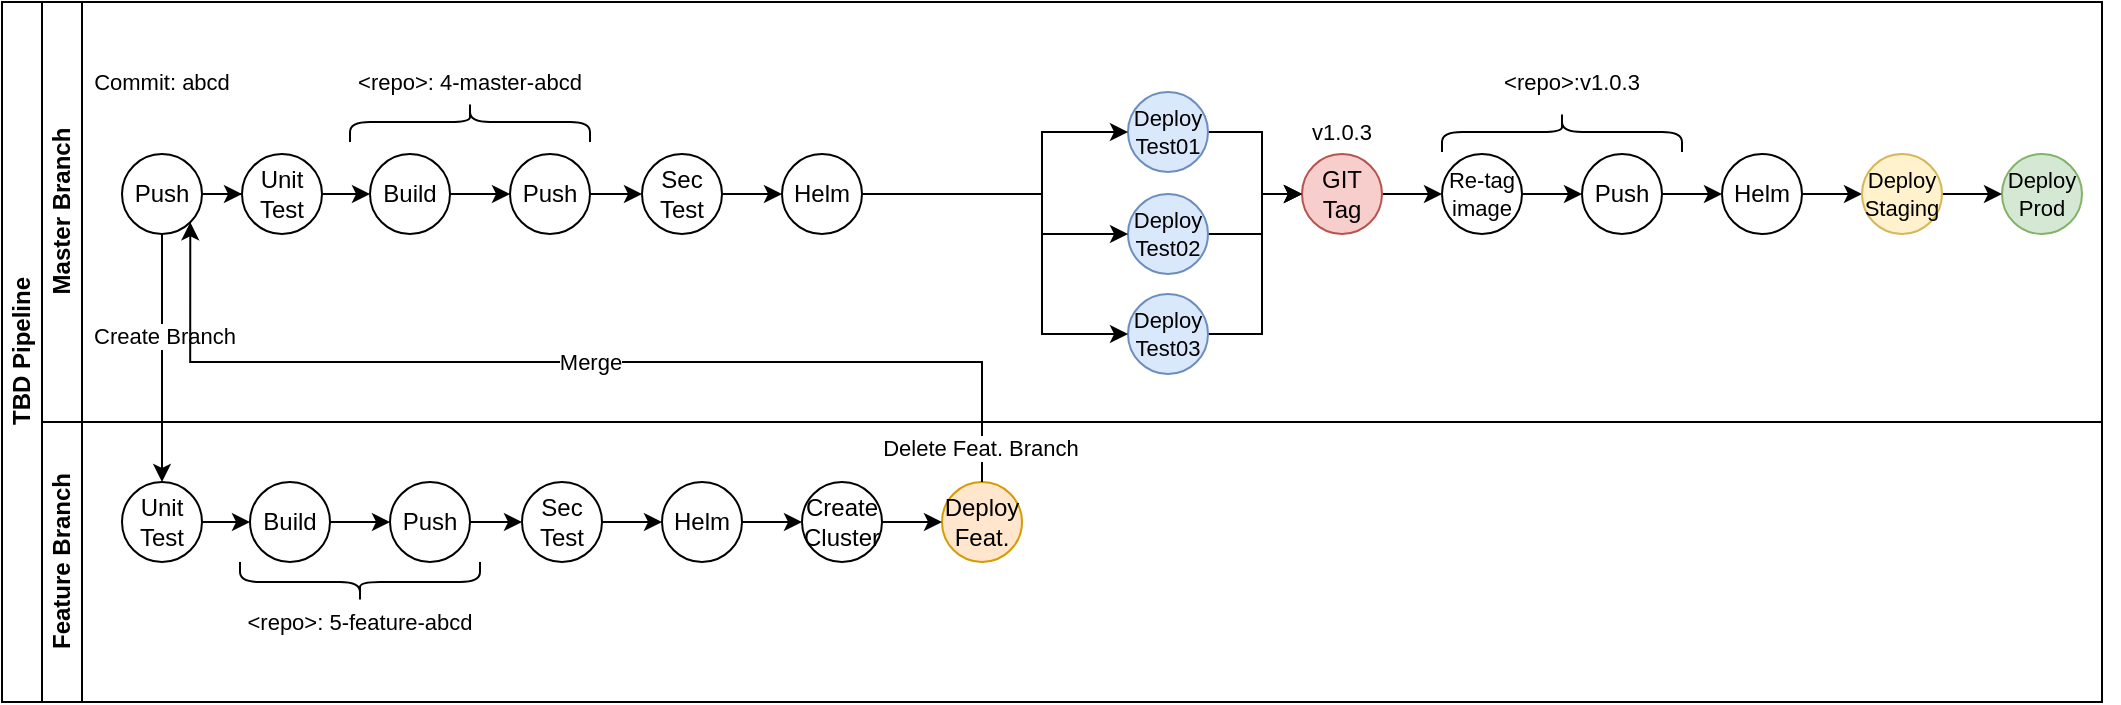<mxfile version="13.6.5" type="github">
  <diagram id="prtHgNgQTEPvFCAcTncT" name="Page-1">
    <mxGraphModel dx="798" dy="413" grid="1" gridSize="10" guides="1" tooltips="1" connect="1" arrows="1" fold="1" page="1" pageScale="1" pageWidth="827" pageHeight="1169" math="0" shadow="0">
      <root>
        <mxCell id="0" />
        <mxCell id="1" parent="0" />
        <mxCell id="dNxyNK7c78bLwvsdeMH5-19" value="TBD Pipeline" style="swimlane;html=1;childLayout=stackLayout;resizeParent=1;resizeParentMax=0;horizontal=0;startSize=20;horizontalStack=0;" parent="1" vertex="1">
          <mxGeometry x="120" y="120" width="1050" height="350" as="geometry" />
        </mxCell>
        <mxCell id="hf0FSqhI1aQTpMX49URd-41" style="edgeStyle=orthogonalEdgeStyle;rounded=0;orthogonalLoop=1;jettySize=auto;html=1;exitX=1;exitY=0;exitDx=0;exitDy=0;entryX=1;entryY=1;entryDx=0;entryDy=0;fontSize=11;" parent="dNxyNK7c78bLwvsdeMH5-19" source="dNxyNK7c78bLwvsdeMH5-22" target="dNxyNK7c78bLwvsdeMH5-21" edge="1">
          <mxGeometry relative="1" as="geometry" />
        </mxCell>
        <mxCell id="dNxyNK7c78bLwvsdeMH5-21" value="Master Branch" style="swimlane;html=1;startSize=20;horizontal=0;" parent="dNxyNK7c78bLwvsdeMH5-19" vertex="1">
          <mxGeometry x="20" width="1030" height="210" as="geometry" />
        </mxCell>
        <mxCell id="SqdYLDPxRIfFXTwO8DZ_-16" style="edgeStyle=orthogonalEdgeStyle;rounded=0;orthogonalLoop=1;jettySize=auto;html=1;exitX=1;exitY=0.5;exitDx=0;exitDy=0;entryX=0;entryY=0.5;entryDx=0;entryDy=0;fontSize=11;" parent="dNxyNK7c78bLwvsdeMH5-21" source="hf0FSqhI1aQTpMX49URd-14" target="SqdYLDPxRIfFXTwO8DZ_-7" edge="1">
          <mxGeometry relative="1" as="geometry">
            <Array as="points">
              <mxPoint x="610" y="65" />
              <mxPoint x="610" y="96" />
            </Array>
          </mxGeometry>
        </mxCell>
        <mxCell id="SqdYLDPxRIfFXTwO8DZ_-20" value="&amp;lt;repo&amp;gt;: 4-master-abcd" style="text;html=1;strokeColor=none;fillColor=none;align=center;verticalAlign=middle;whiteSpace=wrap;rounded=0;fontSize=11;" parent="dNxyNK7c78bLwvsdeMH5-21" vertex="1">
          <mxGeometry x="149" y="30" width="130" height="20" as="geometry" />
        </mxCell>
        <mxCell id="SqdYLDPxRIfFXTwO8DZ_-19" value="Commit: abcd" style="text;html=1;strokeColor=none;fillColor=none;align=center;verticalAlign=middle;whiteSpace=wrap;rounded=0;fontSize=11;" parent="dNxyNK7c78bLwvsdeMH5-21" vertex="1">
          <mxGeometry x="15" y="30" width="90" height="20" as="geometry" />
        </mxCell>
        <mxCell id="SqdYLDPxRIfFXTwO8DZ_-27" value="&amp;lt;repo&amp;gt;:v1.0.3" style="text;html=1;strokeColor=none;fillColor=none;align=center;verticalAlign=middle;whiteSpace=wrap;rounded=0;fontSize=11;" parent="dNxyNK7c78bLwvsdeMH5-21" vertex="1">
          <mxGeometry x="700" y="30" width="130" height="20" as="geometry" />
        </mxCell>
        <mxCell id="hf0FSqhI1aQTpMX49URd-14" value="Deploy Test01" style="ellipse;whiteSpace=wrap;html=1;fontSize=11;fillColor=#dae8fc;strokeColor=#6c8ebf;" parent="dNxyNK7c78bLwvsdeMH5-21" vertex="1">
          <mxGeometry x="543" y="45" width="40" height="40" as="geometry" />
        </mxCell>
        <mxCell id="SqdYLDPxRIfFXTwO8DZ_-12" style="edgeStyle=orthogonalEdgeStyle;rounded=0;orthogonalLoop=1;jettySize=auto;html=1;exitX=1;exitY=0.5;exitDx=0;exitDy=0;entryX=0;entryY=0.5;entryDx=0;entryDy=0;fontSize=11;" parent="dNxyNK7c78bLwvsdeMH5-21" source="SqdYLDPxRIfFXTwO8DZ_-8" target="SqdYLDPxRIfFXTwO8DZ_-9" edge="1">
          <mxGeometry relative="1" as="geometry" />
        </mxCell>
        <mxCell id="SqdYLDPxRIfFXTwO8DZ_-21" value="" style="shape=curlyBracket;whiteSpace=wrap;html=1;rounded=1;fillColor=#66B2FF;fontSize=11;rotation=90;" parent="dNxyNK7c78bLwvsdeMH5-21" vertex="1">
          <mxGeometry x="204" width="20" height="120" as="geometry" />
        </mxCell>
        <mxCell id="SqdYLDPxRIfFXTwO8DZ_-25" value="v1.0.3" style="text;html=1;strokeColor=none;fillColor=none;align=center;verticalAlign=middle;whiteSpace=wrap;rounded=0;fontSize=11;" parent="dNxyNK7c78bLwvsdeMH5-21" vertex="1">
          <mxGeometry x="605" y="55" width="90" height="20" as="geometry" />
        </mxCell>
        <mxCell id="SqdYLDPxRIfFXTwO8DZ_-26" value="" style="shape=curlyBracket;whiteSpace=wrap;html=1;rounded=1;fillColor=#66B2FF;fontSize=11;rotation=90;" parent="dNxyNK7c78bLwvsdeMH5-21" vertex="1">
          <mxGeometry x="750" y="5" width="20" height="120" as="geometry" />
        </mxCell>
        <mxCell id="hf0FSqhI1aQTpMX49URd-24" value="Deploy Prod" style="ellipse;whiteSpace=wrap;html=1;fontSize=11;fillColor=#d5e8d4;strokeColor=#82b366;" parent="dNxyNK7c78bLwvsdeMH5-21" vertex="1">
          <mxGeometry x="980" y="76" width="40" height="40" as="geometry" />
        </mxCell>
        <mxCell id="SqdYLDPxRIfFXTwO8DZ_-13" style="edgeStyle=orthogonalEdgeStyle;rounded=0;orthogonalLoop=1;jettySize=auto;html=1;exitX=1;exitY=0.5;exitDx=0;exitDy=0;entryX=0;entryY=0.5;entryDx=0;entryDy=0;fontSize=11;" parent="dNxyNK7c78bLwvsdeMH5-21" source="SqdYLDPxRIfFXTwO8DZ_-9" target="SqdYLDPxRIfFXTwO8DZ_-10" edge="1">
          <mxGeometry relative="1" as="geometry" />
        </mxCell>
        <mxCell id="SqdYLDPxRIfFXTwO8DZ_-9" value="Push" style="ellipse;whiteSpace=wrap;html=1;" parent="dNxyNK7c78bLwvsdeMH5-21" vertex="1">
          <mxGeometry x="770" y="76" width="40" height="40" as="geometry" />
        </mxCell>
        <mxCell id="SqdYLDPxRIfFXTwO8DZ_-14" style="edgeStyle=orthogonalEdgeStyle;rounded=0;orthogonalLoop=1;jettySize=auto;html=1;exitX=1;exitY=0.5;exitDx=0;exitDy=0;entryX=0;entryY=0.5;entryDx=0;entryDy=0;fontSize=11;" parent="dNxyNK7c78bLwvsdeMH5-21" source="SqdYLDPxRIfFXTwO8DZ_-10" target="hf0FSqhI1aQTpMX49URd-12" edge="1">
          <mxGeometry relative="1" as="geometry" />
        </mxCell>
        <mxCell id="SqdYLDPxRIfFXTwO8DZ_-10" value="Helm" style="ellipse;whiteSpace=wrap;html=1;" parent="dNxyNK7c78bLwvsdeMH5-21" vertex="1">
          <mxGeometry x="840" y="76" width="40" height="40" as="geometry" />
        </mxCell>
        <mxCell id="SqdYLDPxRIfFXTwO8DZ_-15" style="edgeStyle=orthogonalEdgeStyle;rounded=0;orthogonalLoop=1;jettySize=auto;html=1;exitX=1;exitY=0.5;exitDx=0;exitDy=0;entryX=0;entryY=0.5;entryDx=0;entryDy=0;fontSize=11;" parent="dNxyNK7c78bLwvsdeMH5-21" source="hf0FSqhI1aQTpMX49URd-12" target="hf0FSqhI1aQTpMX49URd-24" edge="1">
          <mxGeometry relative="1" as="geometry" />
        </mxCell>
        <mxCell id="hf0FSqhI1aQTpMX49URd-12" value="Deploy Staging" style="ellipse;whiteSpace=wrap;html=1;fontSize=11;fillColor=#fff2cc;strokeColor=#d6b656;" parent="dNxyNK7c78bLwvsdeMH5-21" vertex="1">
          <mxGeometry x="910" y="76" width="40" height="40" as="geometry" />
        </mxCell>
        <mxCell id="SqdYLDPxRIfFXTwO8DZ_-11" style="edgeStyle=orthogonalEdgeStyle;rounded=0;orthogonalLoop=1;jettySize=auto;html=1;exitX=1;exitY=0.5;exitDx=0;exitDy=0;entryX=0;entryY=0.5;entryDx=0;entryDy=0;fontSize=11;" parent="dNxyNK7c78bLwvsdeMH5-21" source="SqdYLDPxRIfFXTwO8DZ_-7" target="SqdYLDPxRIfFXTwO8DZ_-8" edge="1">
          <mxGeometry relative="1" as="geometry" />
        </mxCell>
        <mxCell id="SqdYLDPxRIfFXTwO8DZ_-7" value="GIT&lt;br&gt;Tag" style="ellipse;whiteSpace=wrap;html=1;fillColor=#f8cecc;strokeColor=#b85450;" parent="dNxyNK7c78bLwvsdeMH5-21" vertex="1">
          <mxGeometry x="630" y="76" width="40" height="40" as="geometry" />
        </mxCell>
        <mxCell id="SqdYLDPxRIfFXTwO8DZ_-8" value="Re-tag&lt;br style=&quot;font-size: 11px;&quot;&gt;image" style="ellipse;whiteSpace=wrap;html=1;fontSize=11;" parent="dNxyNK7c78bLwvsdeMH5-21" vertex="1">
          <mxGeometry x="700" y="76" width="40" height="40" as="geometry" />
        </mxCell>
        <mxCell id="SqdYLDPxRIfFXTwO8DZ_-18" style="edgeStyle=orthogonalEdgeStyle;rounded=0;orthogonalLoop=1;jettySize=auto;html=1;exitX=1;exitY=0.5;exitDx=0;exitDy=0;fontSize=11;" parent="dNxyNK7c78bLwvsdeMH5-21" source="hf0FSqhI1aQTpMX49URd-18" target="SqdYLDPxRIfFXTwO8DZ_-7" edge="1">
          <mxGeometry relative="1" as="geometry">
            <Array as="points">
              <mxPoint x="610" y="166" />
              <mxPoint x="610" y="96" />
            </Array>
          </mxGeometry>
        </mxCell>
        <mxCell id="hf0FSqhI1aQTpMX49URd-18" value="Deploy Test03" style="ellipse;whiteSpace=wrap;html=1;fontSize=11;fillColor=#dae8fc;strokeColor=#6c8ebf;" parent="dNxyNK7c78bLwvsdeMH5-21" vertex="1">
          <mxGeometry x="543" y="146" width="40" height="40" as="geometry" />
        </mxCell>
        <mxCell id="SqdYLDPxRIfFXTwO8DZ_-17" style="edgeStyle=orthogonalEdgeStyle;rounded=0;orthogonalLoop=1;jettySize=auto;html=1;exitX=1;exitY=0.5;exitDx=0;exitDy=0;fontSize=11;" parent="dNxyNK7c78bLwvsdeMH5-21" source="hf0FSqhI1aQTpMX49URd-16" target="SqdYLDPxRIfFXTwO8DZ_-7" edge="1">
          <mxGeometry relative="1" as="geometry">
            <Array as="points">
              <mxPoint x="610" y="116" />
              <mxPoint x="610" y="96" />
            </Array>
          </mxGeometry>
        </mxCell>
        <mxCell id="hf0FSqhI1aQTpMX49URd-16" value="Deploy Test02" style="ellipse;whiteSpace=wrap;html=1;fontSize=11;fillColor=#dae8fc;strokeColor=#6c8ebf;" parent="dNxyNK7c78bLwvsdeMH5-21" vertex="1">
          <mxGeometry x="543" y="96" width="40" height="40" as="geometry" />
        </mxCell>
        <mxCell id="hf0FSqhI1aQTpMX49URd-6" value="Push" style="ellipse;whiteSpace=wrap;html=1;" parent="dNxyNK7c78bLwvsdeMH5-21" vertex="1">
          <mxGeometry x="234" y="76" width="40" height="40" as="geometry" />
        </mxCell>
        <mxCell id="dNxyNK7c78bLwvsdeMH5-23" value="Push" style="ellipse;whiteSpace=wrap;html=1;" parent="dNxyNK7c78bLwvsdeMH5-21" vertex="1">
          <mxGeometry x="40" y="76" width="40" height="40" as="geometry" />
        </mxCell>
        <mxCell id="hf0FSqhI1aQTpMX49URd-11" value="" style="edgeStyle=orthogonalEdgeStyle;rounded=0;orthogonalLoop=1;jettySize=auto;html=1;" parent="dNxyNK7c78bLwvsdeMH5-21" source="hf0FSqhI1aQTpMX49URd-8" target="hf0FSqhI1aQTpMX49URd-10" edge="1">
          <mxGeometry relative="1" as="geometry" />
        </mxCell>
        <mxCell id="hf0FSqhI1aQTpMX49URd-3" value="" style="edgeStyle=orthogonalEdgeStyle;rounded=0;orthogonalLoop=1;jettySize=auto;html=1;" parent="dNxyNK7c78bLwvsdeMH5-21" source="dNxyNK7c78bLwvsdeMH5-23" target="hf0FSqhI1aQTpMX49URd-2" edge="1">
          <mxGeometry relative="1" as="geometry" />
        </mxCell>
        <mxCell id="hf0FSqhI1aQTpMX49URd-5" value="" style="edgeStyle=orthogonalEdgeStyle;rounded=0;orthogonalLoop=1;jettySize=auto;html=1;" parent="dNxyNK7c78bLwvsdeMH5-21" source="hf0FSqhI1aQTpMX49URd-2" target="hf0FSqhI1aQTpMX49URd-4" edge="1">
          <mxGeometry relative="1" as="geometry" />
        </mxCell>
        <mxCell id="hf0FSqhI1aQTpMX49URd-2" value="Unit Test" style="ellipse;whiteSpace=wrap;html=1;" parent="dNxyNK7c78bLwvsdeMH5-21" vertex="1">
          <mxGeometry x="100" y="76" width="40" height="40" as="geometry" />
        </mxCell>
        <mxCell id="hf0FSqhI1aQTpMX49URd-7" value="" style="edgeStyle=orthogonalEdgeStyle;rounded=0;orthogonalLoop=1;jettySize=auto;html=1;" parent="dNxyNK7c78bLwvsdeMH5-21" source="hf0FSqhI1aQTpMX49URd-4" target="hf0FSqhI1aQTpMX49URd-6" edge="1">
          <mxGeometry relative="1" as="geometry" />
        </mxCell>
        <mxCell id="hf0FSqhI1aQTpMX49URd-9" value="" style="edgeStyle=orthogonalEdgeStyle;rounded=0;orthogonalLoop=1;jettySize=auto;html=1;" parent="dNxyNK7c78bLwvsdeMH5-21" source="hf0FSqhI1aQTpMX49URd-6" target="hf0FSqhI1aQTpMX49URd-8" edge="1">
          <mxGeometry relative="1" as="geometry" />
        </mxCell>
        <mxCell id="hf0FSqhI1aQTpMX49URd-4" value="Build" style="ellipse;whiteSpace=wrap;html=1;" parent="dNxyNK7c78bLwvsdeMH5-21" vertex="1">
          <mxGeometry x="164" y="76" width="40" height="40" as="geometry" />
        </mxCell>
        <mxCell id="hf0FSqhI1aQTpMX49URd-8" value="Sec Test" style="ellipse;whiteSpace=wrap;html=1;" parent="dNxyNK7c78bLwvsdeMH5-21" vertex="1">
          <mxGeometry x="300" y="76" width="40" height="40" as="geometry" />
        </mxCell>
        <mxCell id="hf0FSqhI1aQTpMX49URd-17" style="edgeStyle=orthogonalEdgeStyle;rounded=0;orthogonalLoop=1;jettySize=auto;html=1;exitX=1;exitY=0.5;exitDx=0;exitDy=0;entryX=0;entryY=0.5;entryDx=0;entryDy=0;" parent="dNxyNK7c78bLwvsdeMH5-21" source="hf0FSqhI1aQTpMX49URd-10" target="hf0FSqhI1aQTpMX49URd-16" edge="1">
          <mxGeometry relative="1" as="geometry">
            <Array as="points">
              <mxPoint x="500" y="96" />
              <mxPoint x="500" y="116" />
            </Array>
          </mxGeometry>
        </mxCell>
        <mxCell id="hf0FSqhI1aQTpMX49URd-19" style="edgeStyle=orthogonalEdgeStyle;rounded=0;orthogonalLoop=1;jettySize=auto;html=1;exitX=1;exitY=0.5;exitDx=0;exitDy=0;entryX=0;entryY=0.5;entryDx=0;entryDy=0;" parent="dNxyNK7c78bLwvsdeMH5-21" source="hf0FSqhI1aQTpMX49URd-10" target="hf0FSqhI1aQTpMX49URd-18" edge="1">
          <mxGeometry relative="1" as="geometry">
            <Array as="points">
              <mxPoint x="500" y="96" />
              <mxPoint x="500" y="166" />
            </Array>
          </mxGeometry>
        </mxCell>
        <mxCell id="SqdYLDPxRIfFXTwO8DZ_-5" style="edgeStyle=orthogonalEdgeStyle;rounded=0;orthogonalLoop=1;jettySize=auto;html=1;exitX=1;exitY=0.5;exitDx=0;exitDy=0;entryX=0;entryY=0.5;entryDx=0;entryDy=0;fontSize=11;" parent="dNxyNK7c78bLwvsdeMH5-21" source="hf0FSqhI1aQTpMX49URd-10" target="hf0FSqhI1aQTpMX49URd-14" edge="1">
          <mxGeometry relative="1" as="geometry">
            <Array as="points">
              <mxPoint x="500" y="96" />
              <mxPoint x="500" y="65" />
            </Array>
          </mxGeometry>
        </mxCell>
        <mxCell id="hf0FSqhI1aQTpMX49URd-10" value="Helm" style="ellipse;whiteSpace=wrap;html=1;" parent="dNxyNK7c78bLwvsdeMH5-21" vertex="1">
          <mxGeometry x="370" y="76" width="40" height="40" as="geometry" />
        </mxCell>
        <mxCell id="dNxyNK7c78bLwvsdeMH5-22" value="Feature Branch" style="swimlane;html=1;startSize=20;horizontal=0;" parent="dNxyNK7c78bLwvsdeMH5-19" vertex="1">
          <mxGeometry x="20" y="210" width="1030" height="140" as="geometry" />
        </mxCell>
        <mxCell id="hf0FSqhI1aQTpMX49URd-39" value="Deploy Feat." style="ellipse;whiteSpace=wrap;html=1;fillColor=#ffe6cc;strokeColor=#d79b00;" parent="dNxyNK7c78bLwvsdeMH5-22" vertex="1">
          <mxGeometry x="450" y="30" width="40" height="40" as="geometry" />
        </mxCell>
        <mxCell id="hf0FSqhI1aQTpMX49URd-37" value="Create Cluster" style="ellipse;whiteSpace=wrap;html=1;" parent="dNxyNK7c78bLwvsdeMH5-22" vertex="1">
          <mxGeometry x="380" y="30" width="40" height="40" as="geometry" />
        </mxCell>
        <mxCell id="hf0FSqhI1aQTpMX49URd-34" value="Unit Test" style="ellipse;whiteSpace=wrap;html=1;" parent="dNxyNK7c78bLwvsdeMH5-22" vertex="1">
          <mxGeometry x="40" y="30" width="40" height="40" as="geometry" />
        </mxCell>
        <mxCell id="hf0FSqhI1aQTpMX49URd-26" value="Push" style="ellipse;whiteSpace=wrap;html=1;" parent="dNxyNK7c78bLwvsdeMH5-22" vertex="1">
          <mxGeometry x="174" y="30" width="40" height="40" as="geometry" />
        </mxCell>
        <mxCell id="hf0FSqhI1aQTpMX49URd-27" value="" style="edgeStyle=orthogonalEdgeStyle;rounded=0;orthogonalLoop=1;jettySize=auto;html=1;" parent="dNxyNK7c78bLwvsdeMH5-22" source="hf0FSqhI1aQTpMX49URd-32" target="hf0FSqhI1aQTpMX49URd-33" edge="1">
          <mxGeometry relative="1" as="geometry" />
        </mxCell>
        <mxCell id="hf0FSqhI1aQTpMX49URd-28" value="" style="edgeStyle=orthogonalEdgeStyle;rounded=0;orthogonalLoop=1;jettySize=auto;html=1;" parent="dNxyNK7c78bLwvsdeMH5-22" source="hf0FSqhI1aQTpMX49URd-34" target="hf0FSqhI1aQTpMX49URd-31" edge="1">
          <mxGeometry relative="1" as="geometry">
            <mxPoint x="80" y="50" as="sourcePoint" />
          </mxGeometry>
        </mxCell>
        <mxCell id="hf0FSqhI1aQTpMX49URd-29" value="" style="edgeStyle=orthogonalEdgeStyle;rounded=0;orthogonalLoop=1;jettySize=auto;html=1;" parent="dNxyNK7c78bLwvsdeMH5-22" source="hf0FSqhI1aQTpMX49URd-31" target="hf0FSqhI1aQTpMX49URd-26" edge="1">
          <mxGeometry relative="1" as="geometry" />
        </mxCell>
        <mxCell id="hf0FSqhI1aQTpMX49URd-30" value="" style="edgeStyle=orthogonalEdgeStyle;rounded=0;orthogonalLoop=1;jettySize=auto;html=1;" parent="dNxyNK7c78bLwvsdeMH5-22" source="hf0FSqhI1aQTpMX49URd-26" target="hf0FSqhI1aQTpMX49URd-32" edge="1">
          <mxGeometry relative="1" as="geometry" />
        </mxCell>
        <mxCell id="hf0FSqhI1aQTpMX49URd-31" value="Build" style="ellipse;whiteSpace=wrap;html=1;" parent="dNxyNK7c78bLwvsdeMH5-22" vertex="1">
          <mxGeometry x="104" y="30" width="40" height="40" as="geometry" />
        </mxCell>
        <mxCell id="hf0FSqhI1aQTpMX49URd-32" value="Sec Test" style="ellipse;whiteSpace=wrap;html=1;" parent="dNxyNK7c78bLwvsdeMH5-22" vertex="1">
          <mxGeometry x="240" y="30" width="40" height="40" as="geometry" />
        </mxCell>
        <mxCell id="hf0FSqhI1aQTpMX49URd-33" value="Helm" style="ellipse;whiteSpace=wrap;html=1;" parent="dNxyNK7c78bLwvsdeMH5-22" vertex="1">
          <mxGeometry x="310" y="30" width="40" height="40" as="geometry" />
        </mxCell>
        <mxCell id="hf0FSqhI1aQTpMX49URd-38" value="" style="edgeStyle=orthogonalEdgeStyle;rounded=0;orthogonalLoop=1;jettySize=auto;html=1;fontSize=11;" parent="dNxyNK7c78bLwvsdeMH5-22" source="hf0FSqhI1aQTpMX49URd-33" target="hf0FSqhI1aQTpMX49URd-37" edge="1">
          <mxGeometry relative="1" as="geometry" />
        </mxCell>
        <mxCell id="hf0FSqhI1aQTpMX49URd-40" value="" style="edgeStyle=orthogonalEdgeStyle;rounded=0;orthogonalLoop=1;jettySize=auto;html=1;fontSize=11;" parent="dNxyNK7c78bLwvsdeMH5-22" source="hf0FSqhI1aQTpMX49URd-37" target="hf0FSqhI1aQTpMX49URd-39" edge="1">
          <mxGeometry relative="1" as="geometry" />
        </mxCell>
        <mxCell id="SqdYLDPxRIfFXTwO8DZ_-22" value="" style="shape=curlyBracket;whiteSpace=wrap;html=1;rounded=1;fillColor=#66B2FF;fontSize=11;rotation=-90;" parent="dNxyNK7c78bLwvsdeMH5-22" vertex="1">
          <mxGeometry x="149" y="20" width="20" height="120" as="geometry" />
        </mxCell>
        <mxCell id="SqdYLDPxRIfFXTwO8DZ_-23" value="&amp;lt;repo&amp;gt;: 5-feature-abcd" style="text;html=1;strokeColor=none;fillColor=none;align=center;verticalAlign=middle;whiteSpace=wrap;rounded=0;fontSize=11;" parent="dNxyNK7c78bLwvsdeMH5-22" vertex="1">
          <mxGeometry x="94" y="90" width="130" height="20" as="geometry" />
        </mxCell>
        <mxCell id="hf0FSqhI1aQTpMX49URd-35" style="edgeStyle=orthogonalEdgeStyle;rounded=0;orthogonalLoop=1;jettySize=auto;html=1;exitX=0.5;exitY=1;exitDx=0;exitDy=0;entryX=0.5;entryY=0;entryDx=0;entryDy=0;fontSize=11;" parent="dNxyNK7c78bLwvsdeMH5-19" source="dNxyNK7c78bLwvsdeMH5-23" target="hf0FSqhI1aQTpMX49URd-34" edge="1">
          <mxGeometry relative="1" as="geometry" />
        </mxCell>
        <mxCell id="hf0FSqhI1aQTpMX49URd-36" value="Create Branch" style="edgeLabel;html=1;align=center;verticalAlign=middle;resizable=0;points=[];fontSize=11;" parent="hf0FSqhI1aQTpMX49URd-35" vertex="1" connectable="0">
          <mxGeometry x="-0.188" y="1" relative="1" as="geometry">
            <mxPoint as="offset" />
          </mxGeometry>
        </mxCell>
        <mxCell id="hf0FSqhI1aQTpMX49URd-43" style="edgeStyle=orthogonalEdgeStyle;rounded=0;orthogonalLoop=1;jettySize=auto;html=1;exitX=0.5;exitY=0;exitDx=0;exitDy=0;entryX=1;entryY=1;entryDx=0;entryDy=0;fontSize=11;" parent="dNxyNK7c78bLwvsdeMH5-19" source="hf0FSqhI1aQTpMX49URd-39" target="dNxyNK7c78bLwvsdeMH5-23" edge="1">
          <mxGeometry relative="1" as="geometry">
            <Array as="points">
              <mxPoint x="490" y="180" />
              <mxPoint x="94" y="180" />
            </Array>
          </mxGeometry>
        </mxCell>
        <mxCell id="hf0FSqhI1aQTpMX49URd-45" value="Delete Feat. Branch" style="edgeLabel;html=1;align=center;verticalAlign=middle;resizable=0;points=[];fontSize=11;" parent="hf0FSqhI1aQTpMX49URd-43" vertex="1" connectable="0">
          <mxGeometry x="-0.851" y="1" relative="1" as="geometry">
            <mxPoint y="22" as="offset" />
          </mxGeometry>
        </mxCell>
        <mxCell id="hf0FSqhI1aQTpMX49URd-44" value="Merge" style="edgeLabel;html=1;align=center;verticalAlign=middle;resizable=0;points=[];fontSize=11;" parent="hf0FSqhI1aQTpMX49URd-43" vertex="1" connectable="0">
          <mxGeometry x="-0.861" relative="1" as="geometry">
            <mxPoint x="-196" y="-24" as="offset" />
          </mxGeometry>
        </mxCell>
      </root>
    </mxGraphModel>
  </diagram>
</mxfile>
